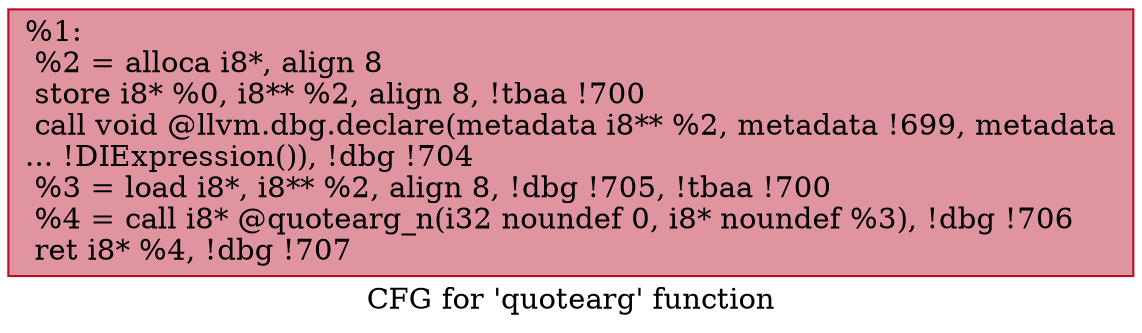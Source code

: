 digraph "CFG for 'quotearg' function" {
	label="CFG for 'quotearg' function";

	Node0x1951550 [shape=record,color="#b70d28ff", style=filled, fillcolor="#b70d2870",label="{%1:\l  %2 = alloca i8*, align 8\l  store i8* %0, i8** %2, align 8, !tbaa !700\l  call void @llvm.dbg.declare(metadata i8** %2, metadata !699, metadata\l... !DIExpression()), !dbg !704\l  %3 = load i8*, i8** %2, align 8, !dbg !705, !tbaa !700\l  %4 = call i8* @quotearg_n(i32 noundef 0, i8* noundef %3), !dbg !706\l  ret i8* %4, !dbg !707\l}"];
}
